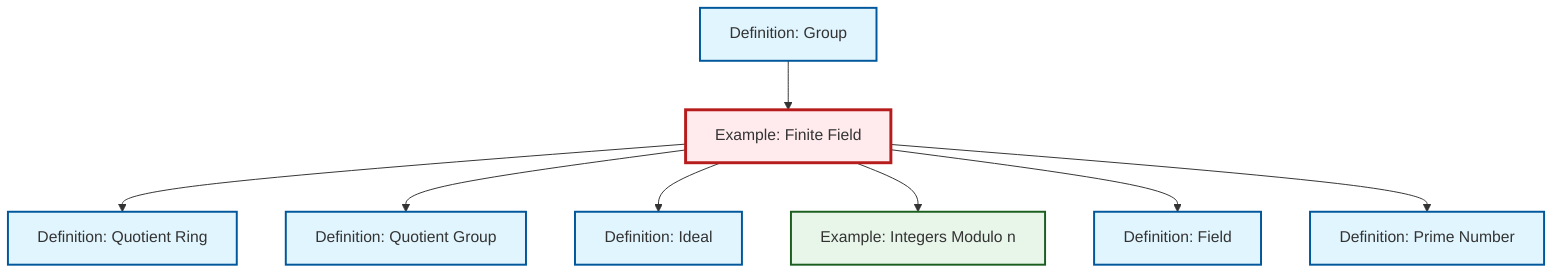graph TD
    classDef definition fill:#e1f5fe,stroke:#01579b,stroke-width:2px
    classDef theorem fill:#f3e5f5,stroke:#4a148c,stroke-width:2px
    classDef axiom fill:#fff3e0,stroke:#e65100,stroke-width:2px
    classDef example fill:#e8f5e9,stroke:#1b5e20,stroke-width:2px
    classDef current fill:#ffebee,stroke:#b71c1c,stroke-width:3px
    def-quotient-group["Definition: Quotient Group"]:::definition
    def-ideal["Definition: Ideal"]:::definition
    ex-finite-field["Example: Finite Field"]:::example
    ex-quotient-integers-mod-n["Example: Integers Modulo n"]:::example
    def-group["Definition: Group"]:::definition
    def-quotient-ring["Definition: Quotient Ring"]:::definition
    def-prime["Definition: Prime Number"]:::definition
    def-field["Definition: Field"]:::definition
    ex-finite-field --> def-quotient-ring
    ex-finite-field --> def-quotient-group
    ex-finite-field --> def-ideal
    ex-finite-field --> ex-quotient-integers-mod-n
    ex-finite-field --> def-field
    ex-finite-field --> def-prime
    def-group --> ex-finite-field
    class ex-finite-field current